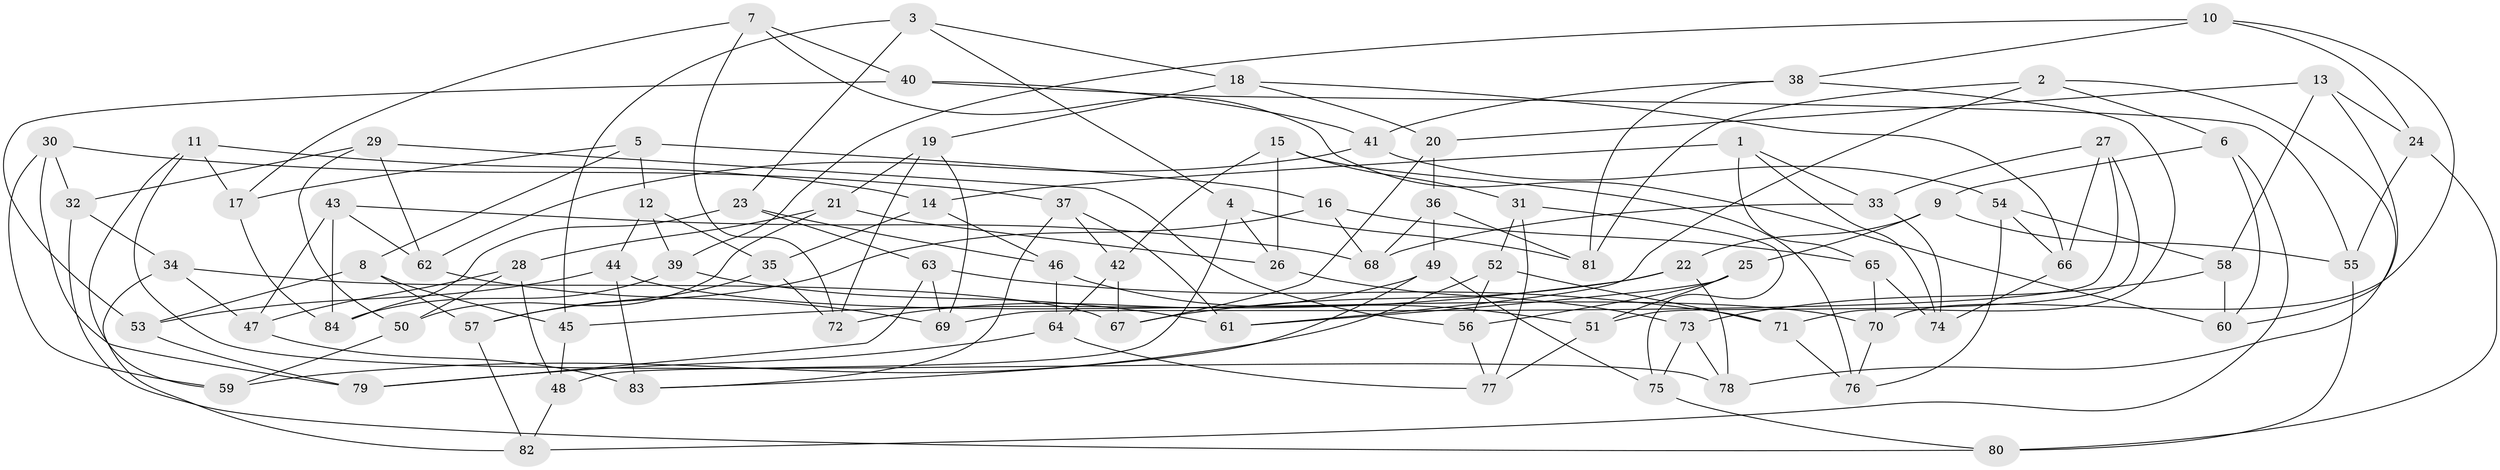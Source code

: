 // coarse degree distribution, {3: 0.16666666666666666, 4: 0.47619047619047616, 7: 0.047619047619047616, 8: 0.047619047619047616, 5: 0.09523809523809523, 6: 0.09523809523809523, 13: 0.023809523809523808, 9: 0.023809523809523808, 11: 0.023809523809523808}
// Generated by graph-tools (version 1.1) at 2025/01/03/04/25 22:01:58]
// undirected, 84 vertices, 168 edges
graph export_dot {
graph [start="1"]
  node [color=gray90,style=filled];
  1;
  2;
  3;
  4;
  5;
  6;
  7;
  8;
  9;
  10;
  11;
  12;
  13;
  14;
  15;
  16;
  17;
  18;
  19;
  20;
  21;
  22;
  23;
  24;
  25;
  26;
  27;
  28;
  29;
  30;
  31;
  32;
  33;
  34;
  35;
  36;
  37;
  38;
  39;
  40;
  41;
  42;
  43;
  44;
  45;
  46;
  47;
  48;
  49;
  50;
  51;
  52;
  53;
  54;
  55;
  56;
  57;
  58;
  59;
  60;
  61;
  62;
  63;
  64;
  65;
  66;
  67;
  68;
  69;
  70;
  71;
  72;
  73;
  74;
  75;
  76;
  77;
  78;
  79;
  80;
  81;
  82;
  83;
  84;
  1 -- 33;
  1 -- 14;
  1 -- 74;
  1 -- 65;
  2 -- 78;
  2 -- 61;
  2 -- 81;
  2 -- 6;
  3 -- 4;
  3 -- 45;
  3 -- 23;
  3 -- 18;
  4 -- 48;
  4 -- 81;
  4 -- 26;
  5 -- 8;
  5 -- 17;
  5 -- 12;
  5 -- 16;
  6 -- 60;
  6 -- 82;
  6 -- 9;
  7 -- 60;
  7 -- 40;
  7 -- 17;
  7 -- 72;
  8 -- 45;
  8 -- 53;
  8 -- 57;
  9 -- 55;
  9 -- 22;
  9 -- 25;
  10 -- 70;
  10 -- 39;
  10 -- 38;
  10 -- 24;
  11 -- 59;
  11 -- 78;
  11 -- 14;
  11 -- 17;
  12 -- 35;
  12 -- 39;
  12 -- 44;
  13 -- 24;
  13 -- 58;
  13 -- 20;
  13 -- 60;
  14 -- 46;
  14 -- 35;
  15 -- 42;
  15 -- 31;
  15 -- 26;
  15 -- 76;
  16 -- 57;
  16 -- 65;
  16 -- 68;
  17 -- 84;
  18 -- 19;
  18 -- 20;
  18 -- 66;
  19 -- 72;
  19 -- 69;
  19 -- 21;
  20 -- 67;
  20 -- 36;
  21 -- 50;
  21 -- 26;
  21 -- 28;
  22 -- 45;
  22 -- 78;
  22 -- 67;
  23 -- 84;
  23 -- 63;
  23 -- 46;
  24 -- 55;
  24 -- 80;
  25 -- 51;
  25 -- 56;
  25 -- 61;
  26 -- 73;
  27 -- 51;
  27 -- 66;
  27 -- 69;
  27 -- 33;
  28 -- 47;
  28 -- 50;
  28 -- 48;
  29 -- 56;
  29 -- 62;
  29 -- 50;
  29 -- 32;
  30 -- 32;
  30 -- 79;
  30 -- 37;
  30 -- 59;
  31 -- 75;
  31 -- 77;
  31 -- 52;
  32 -- 34;
  32 -- 80;
  33 -- 74;
  33 -- 68;
  34 -- 82;
  34 -- 67;
  34 -- 47;
  35 -- 72;
  35 -- 57;
  36 -- 68;
  36 -- 81;
  36 -- 49;
  37 -- 42;
  37 -- 83;
  37 -- 61;
  38 -- 41;
  38 -- 71;
  38 -- 81;
  39 -- 61;
  39 -- 84;
  40 -- 55;
  40 -- 53;
  40 -- 41;
  41 -- 54;
  41 -- 62;
  42 -- 64;
  42 -- 67;
  43 -- 68;
  43 -- 62;
  43 -- 84;
  43 -- 47;
  44 -- 83;
  44 -- 53;
  44 -- 70;
  45 -- 48;
  46 -- 64;
  46 -- 51;
  47 -- 83;
  48 -- 82;
  49 -- 83;
  49 -- 72;
  49 -- 75;
  50 -- 59;
  51 -- 77;
  52 -- 56;
  52 -- 59;
  52 -- 71;
  53 -- 79;
  54 -- 66;
  54 -- 58;
  54 -- 76;
  55 -- 80;
  56 -- 77;
  57 -- 82;
  58 -- 60;
  58 -- 73;
  62 -- 69;
  63 -- 69;
  63 -- 79;
  63 -- 71;
  64 -- 77;
  64 -- 79;
  65 -- 70;
  65 -- 74;
  66 -- 74;
  70 -- 76;
  71 -- 76;
  73 -- 75;
  73 -- 78;
  75 -- 80;
}
